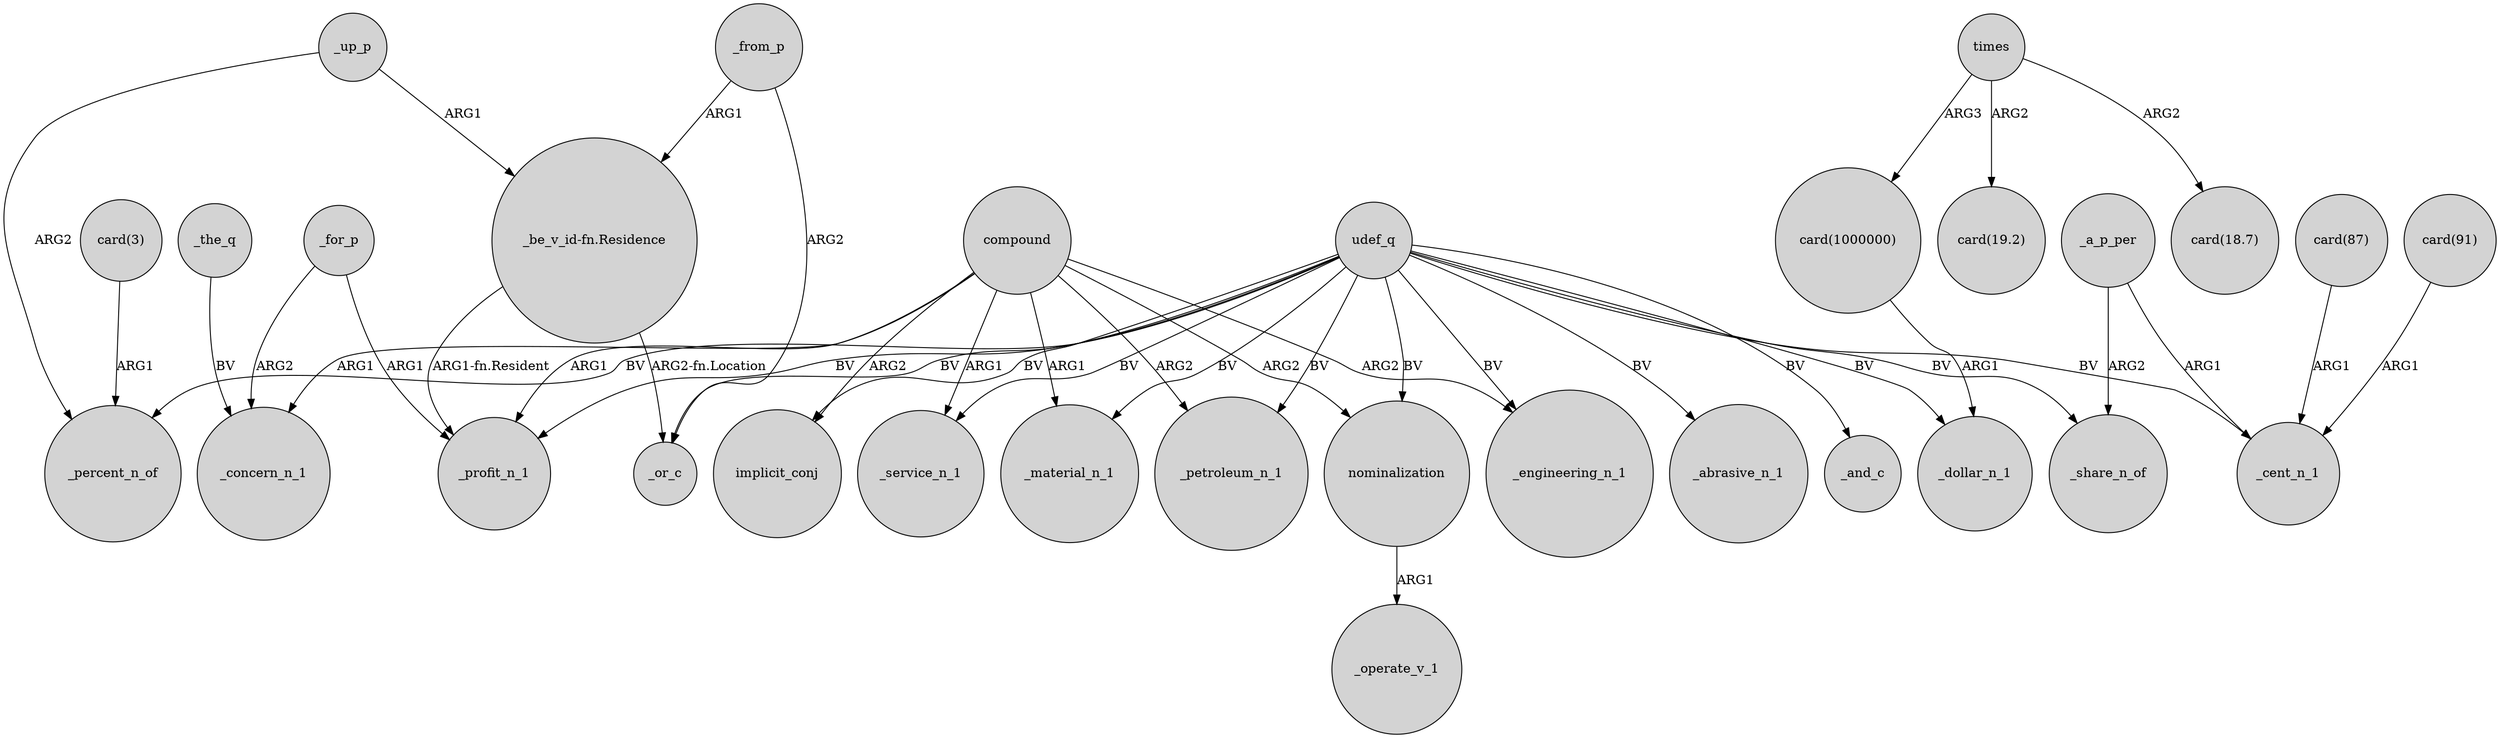 digraph {
	node [shape=circle style=filled]
	_up_p -> _percent_n_of [label=ARG2]
	udef_q -> _service_n_1 [label=BV]
	_for_p -> _concern_n_1 [label=ARG2]
	"card(91)" -> _cent_n_1 [label=ARG1]
	_for_p -> _profit_n_1 [label=ARG1]
	compound -> _material_n_1 [label=ARG1]
	udef_q -> _material_n_1 [label=BV]
	_a_p_per -> _cent_n_1 [label=ARG1]
	times -> "card(18.7)" [label=ARG2]
	"_be_v_id-fn.Residence" -> _profit_n_1 [label="ARG1-fn.Resident"]
	compound -> _petroleum_n_1 [label=ARG2]
	udef_q -> nominalization [label=BV]
	"card(3)" -> _percent_n_of [label=ARG1]
	nominalization -> _operate_v_1 [label=ARG1]
	times -> "card(1000000)" [label=ARG3]
	udef_q -> _profit_n_1 [label=BV]
	_up_p -> "_be_v_id-fn.Residence" [label=ARG1]
	_from_p -> "_be_v_id-fn.Residence" [label=ARG1]
	"_be_v_id-fn.Residence" -> _or_c [label="ARG2-fn.Location"]
	_the_q -> _concern_n_1 [label=BV]
	udef_q -> _cent_n_1 [label=BV]
	udef_q -> _and_c [label=BV]
	compound -> implicit_conj [label=ARG2]
	compound -> nominalization [label=ARG2]
	udef_q -> _or_c [label=BV]
	udef_q -> _engineering_n_1 [label=BV]
	compound -> _engineering_n_1 [label=ARG2]
	_a_p_per -> _share_n_of [label=ARG2]
	udef_q -> _percent_n_of [label=BV]
	udef_q -> _share_n_of [label=BV]
	compound -> _profit_n_1 [label=ARG1]
	udef_q -> _dollar_n_1 [label=BV]
	compound -> _concern_n_1 [label=ARG1]
	"card(1000000)" -> _dollar_n_1 [label=ARG1]
	_from_p -> _or_c [label=ARG2]
	udef_q -> _abrasive_n_1 [label=BV]
	times -> "card(19.2)" [label=ARG2]
	udef_q -> _petroleum_n_1 [label=BV]
	compound -> _service_n_1 [label=ARG1]
	udef_q -> implicit_conj [label=BV]
	"card(87)" -> _cent_n_1 [label=ARG1]
}
